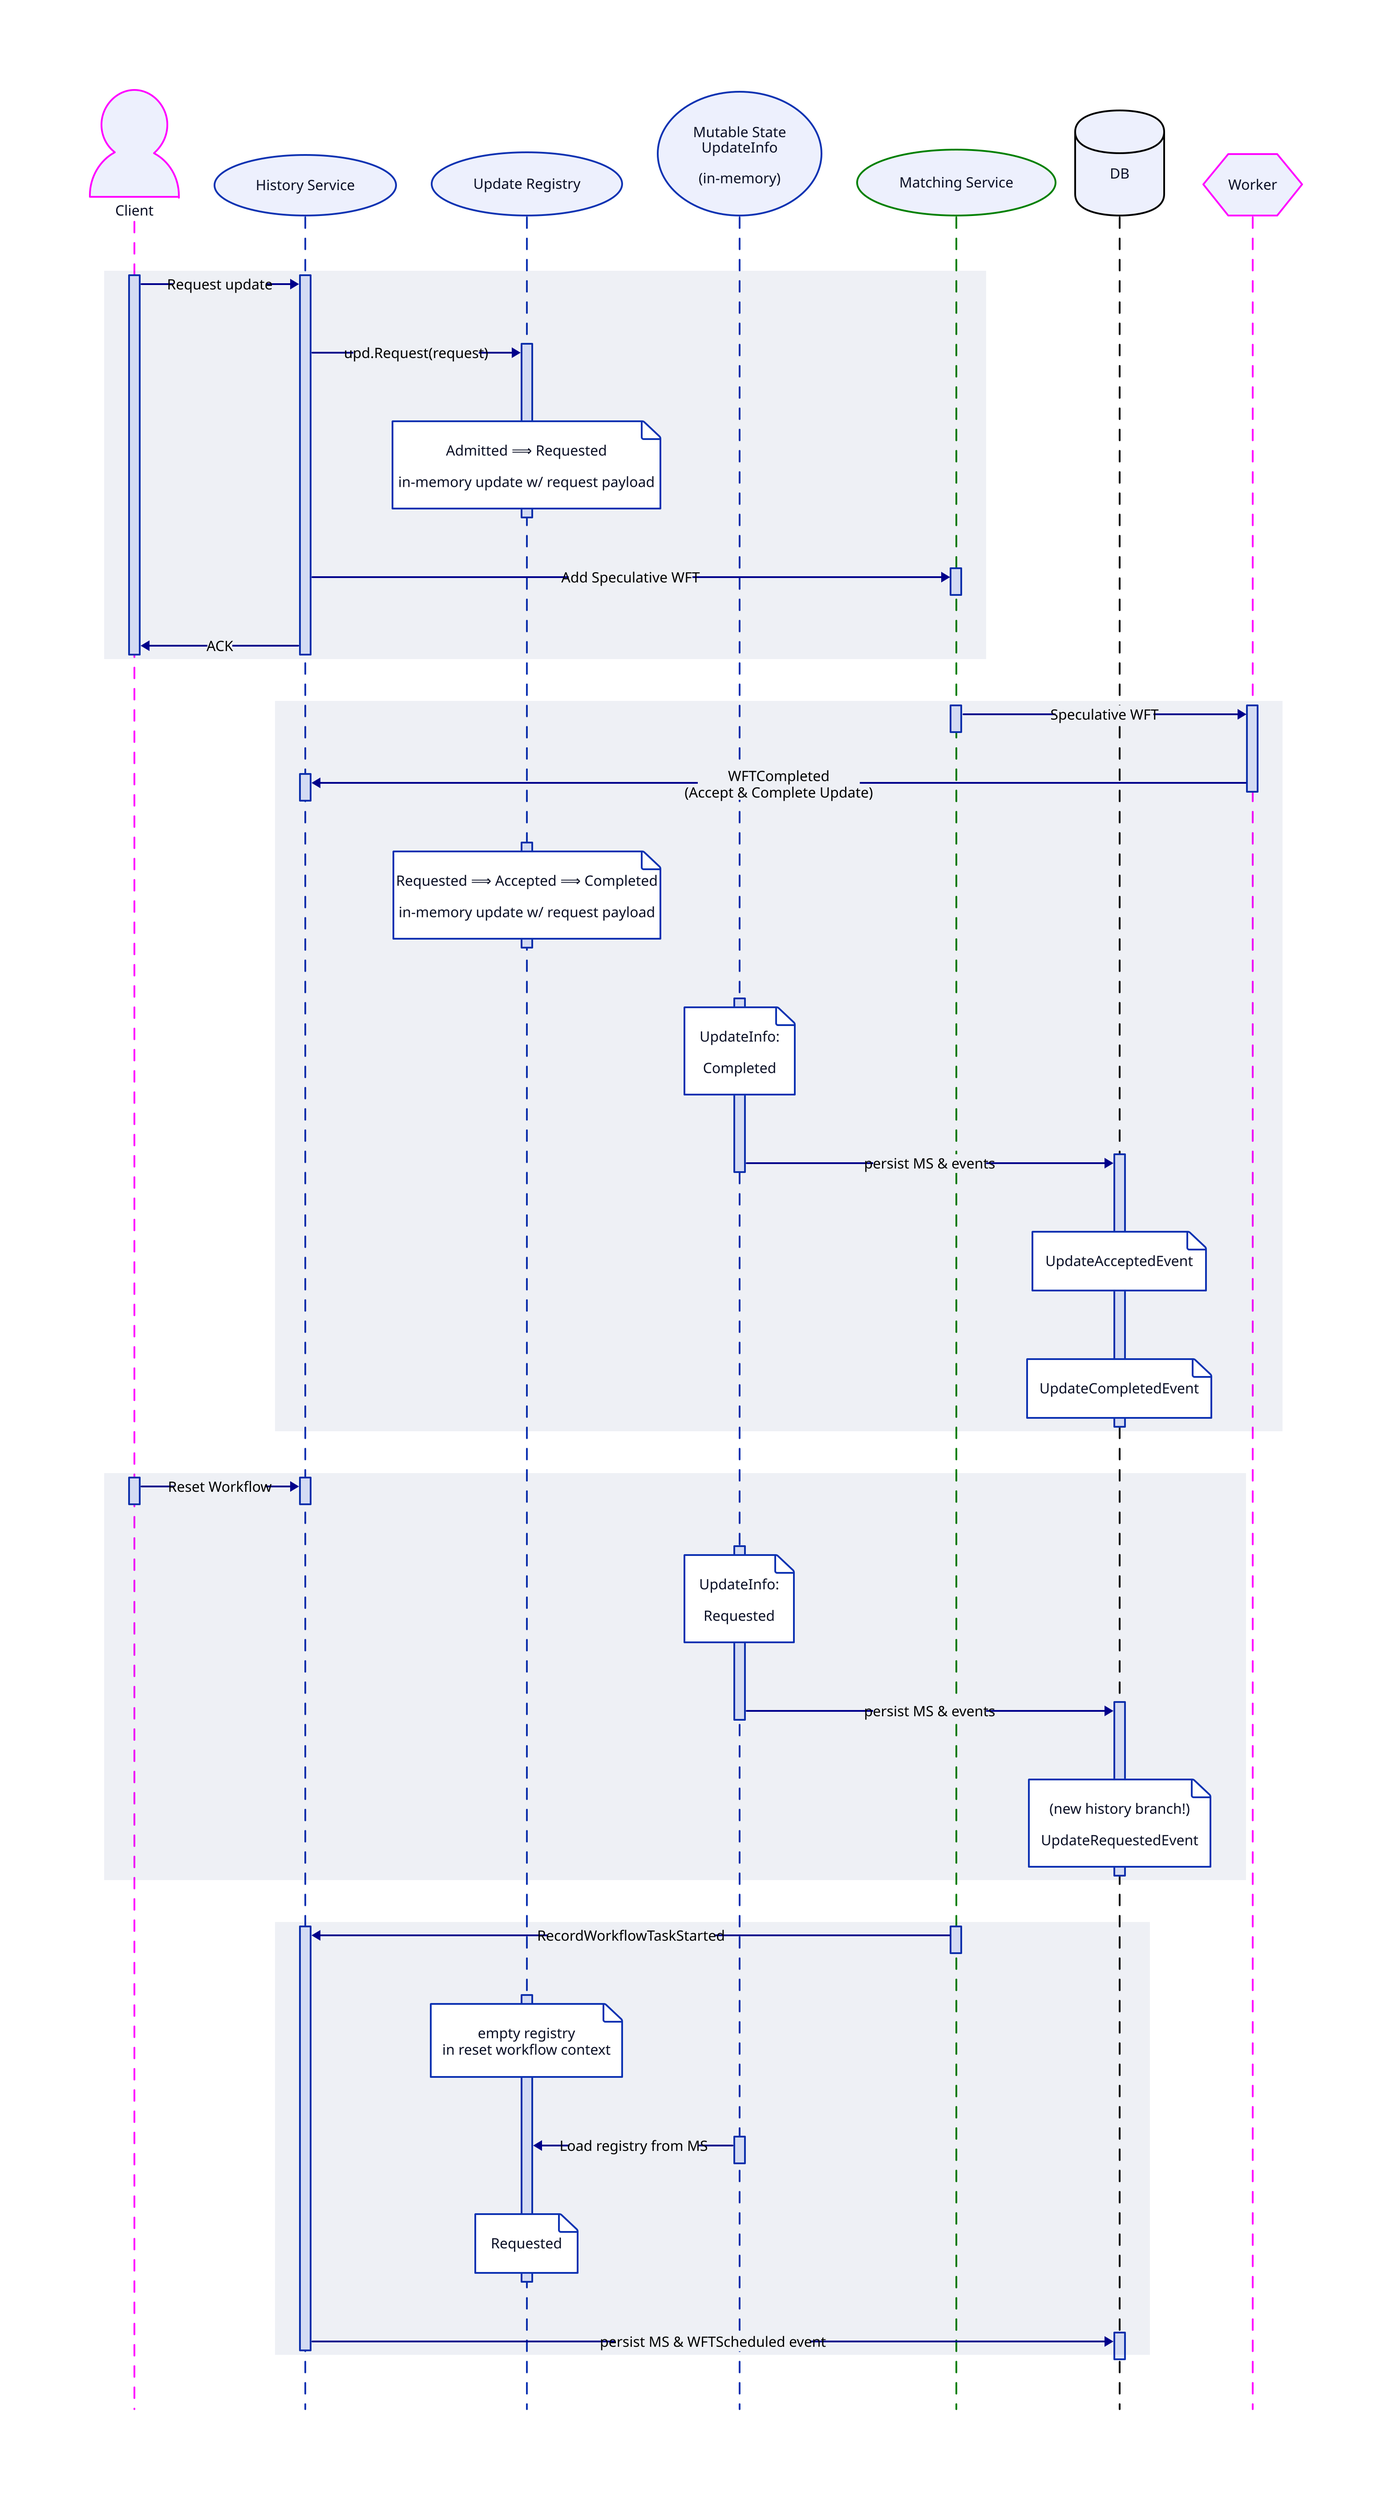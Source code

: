 shape: sequence_diagram
c: {
  label: Client
  shape: person
}
h: {
  label: History Service
  shape: oval
}
r: {
  label: Update Registry
  shape: oval
}
ms: {
  label: Mutable State\nUpdateInfo\n\n(in-memory)
  shape: oval
}
m: {
  label: Matching Service
  shape: oval
}
db: {
  label: DB
  shape: cylinder
}
w: {
  label: Worker
  shape: hexagon
}

StarterRequestsUpdate: "" {
  c.s1 -> h.s1: Request update
  h.s1 -> r.s1: upd.Request(request)
  r.s1."Admitted ⟹ Requested\n\nin-memory update w/ request payload"
  h.s1 -> m.s1: Add Speculative WFT
  h.s1 -> c.s1: ACK
}

WorkerProcessesTask: "" {
  m.s3 -> w.s3: Speculative WFT
  w.s3 -> h.s3: WFTCompleted\n(Accept & Complete Update)
  r.s3."Requested ⟹ Accepted ⟹ Completed\n\nin-memory update w/ request payload"
  ms.s3."UpdateInfo:\n\nCompleted"
  ms.s3 -> db.s3: persist MS & events
  db.s3.UpdateAcceptedEvent
  db.s3.UpdateCompletedEvent
}

Reset: "" {
  c.s4 -> h.s4: Reset Workflow
  ms.s4."UpdateInfo:\n\nRequested"
  ms.s4 -> db.s4: persist MS & events
  db.s4."(new history branch!)\n\nUpdateRequestedEvent"
}

RecordWorkflowTaskStarted: "" {
  m.s5 -> h.s5: RecordWorkflowTaskStarted
  r.s5."empty registry\nin reset workflow context"
  ms.s5 -> r.s5: Load registry from MS
  r.s5."Requested"
  h.s5 -> db.s5: persist MS & WFTScheduled event
}

*.(** -> **)[*].style: {
  font-color: black
  stroke: darkblue
}
c.style: {
  stroke: magenta
}
w.style: {
  stroke: magenta
}
m.style: {
  stroke: green
}
db.style: {
  stroke: black
}
